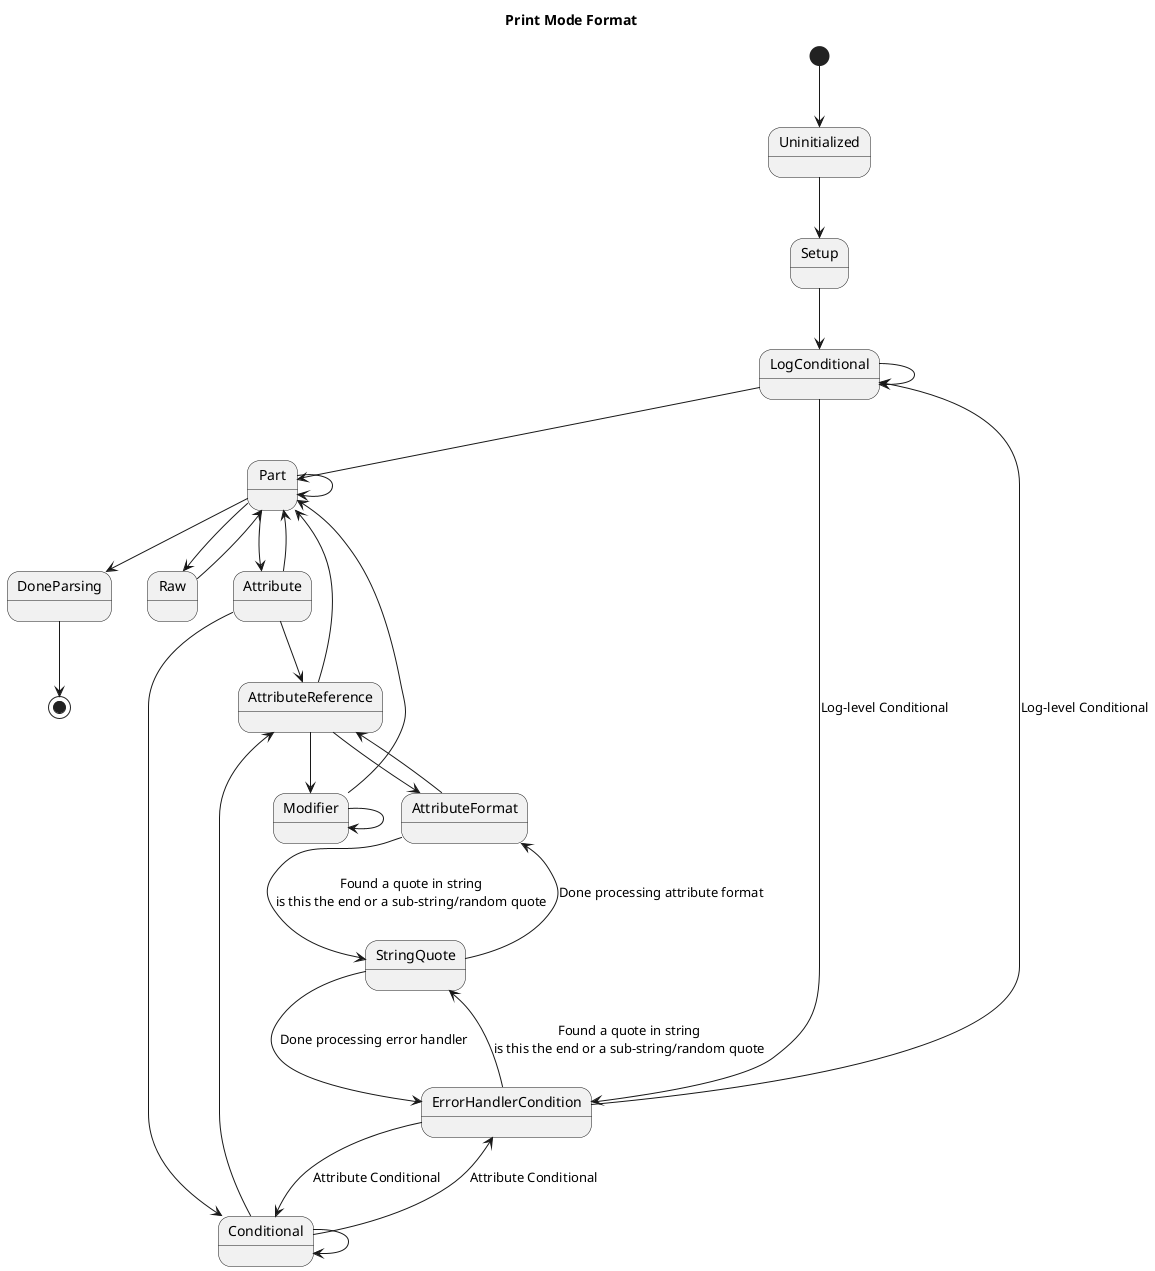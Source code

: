 @startuml

title Print Mode Format

[*] --> Uninitialized
Uninitialized --> Setup

Setup --> LogConditional

LogConditional --> LogConditional
Part --> Part

LogConditional --> Part

Part --> DoneParsing

Part --> Raw
Raw --> Part

Part --> Attribute
Attribute --> Part

Attribute --> Conditional
Attribute --> AttributeReference
Conditional --> Conditional
Conditional --> AttributeReference
AttributeReference --> Modifier
AttributeReference --> Part
Modifier --> Modifier
Modifier --> Part

AttributeReference --> AttributeFormat
AttributeFormat --> AttributeReference

AttributeFormat --> StringQuote : Found a quote in string\nis this the end or a sub-string/random quote
StringQuote --> AttributeFormat : Done processing attribute format

LogConditional --> ErrorHandlerCondition : Log-level Conditional
ErrorHandlerCondition --> LogConditional : Log-level Conditional
Conditional --> ErrorHandlerCondition : Attribute Conditional
ErrorHandlerCondition --> Conditional : Attribute Conditional

ErrorHandlerCondition --> StringQuote : Found a quote in string\nis this the end or a sub-string/random quote
StringQuote --> ErrorHandlerCondition : Done processing error handler

DoneParsing --> [*]

@enduml